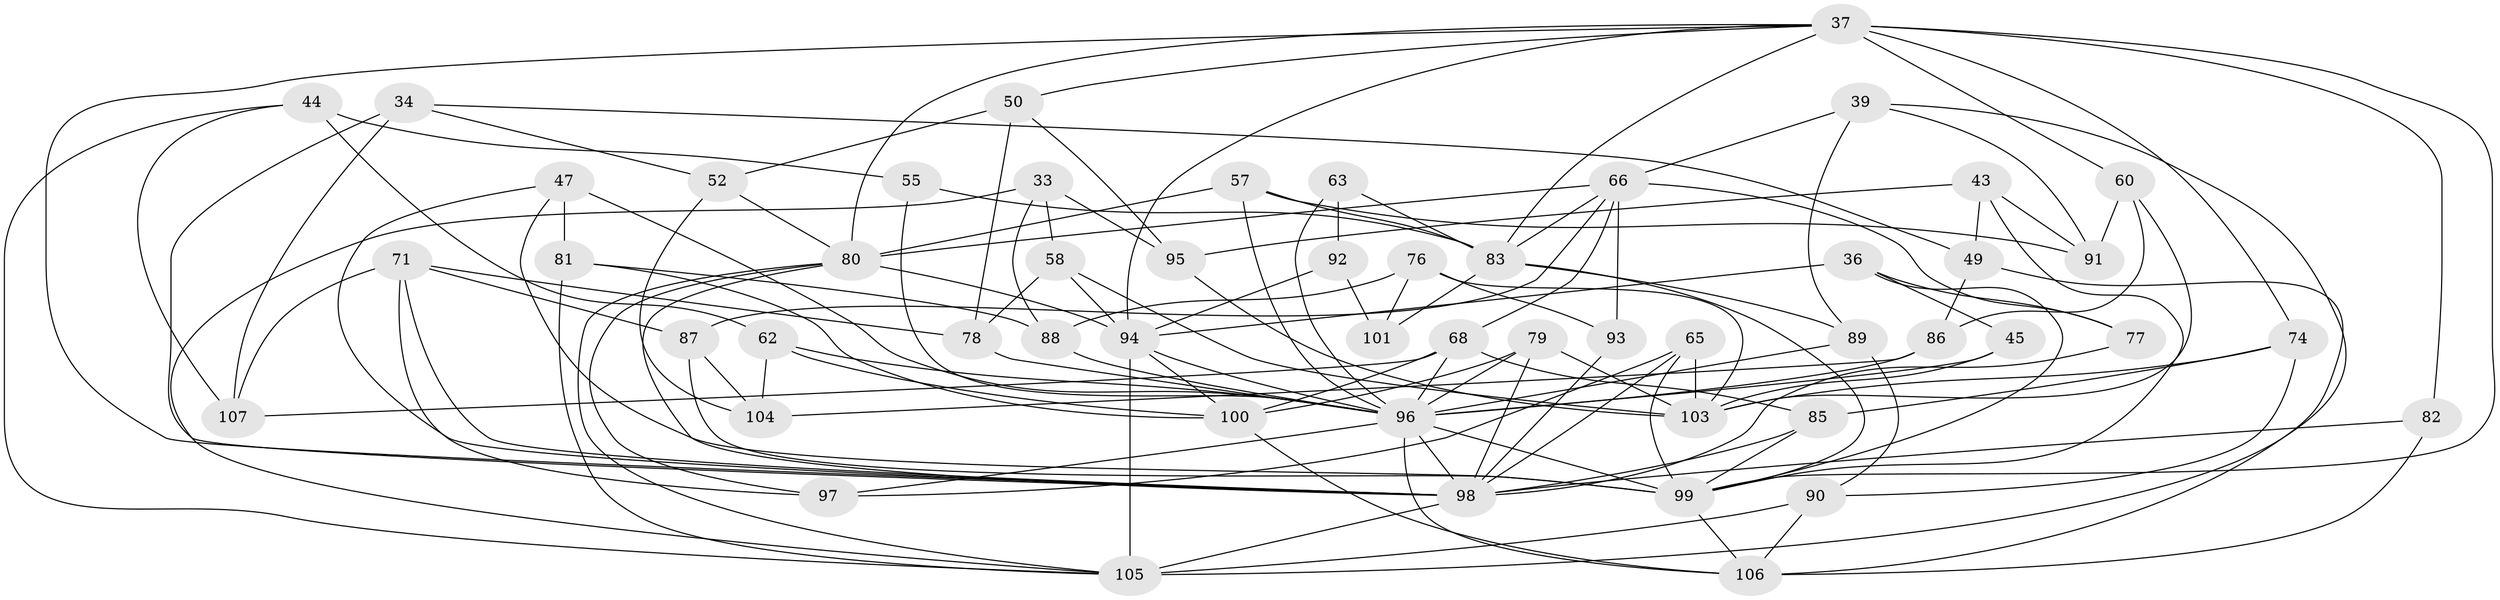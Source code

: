 // original degree distribution, {4: 1.0}
// Generated by graph-tools (version 1.1) at 2025/58/03/09/25 04:58:20]
// undirected, 53 vertices, 133 edges
graph export_dot {
graph [start="1"]
  node [color=gray90,style=filled];
  33;
  34;
  36;
  37 [super="+28"];
  39;
  43;
  44;
  45;
  47;
  49;
  50;
  52;
  55;
  57;
  58;
  60;
  62;
  63;
  65 [super="+14+41"];
  66 [super="+2+5+19"];
  68 [super="+61"];
  71 [super="+23"];
  74;
  76;
  77;
  78;
  79 [super="+69"];
  80 [super="+29+38"];
  81;
  82;
  83 [super="+7+22"];
  85;
  86;
  87 [super="+70"];
  88;
  89;
  90;
  91;
  92 [super="+13"];
  93;
  94 [super="+53"];
  95;
  96 [super="+21+35+42+40+26"];
  97;
  98 [super="+59+72+75"];
  99 [super="+73+84"];
  100 [super="+31"];
  101 [super="+67"];
  103 [super="+51"];
  104;
  105 [super="+3+46+102"];
  106 [super="+64"];
  107;
  33 -- 58;
  33 -- 105;
  33 -- 95;
  33 -- 88;
  34 -- 52;
  34 -- 107;
  34 -- 49;
  34 -- 98;
  36 -- 77;
  36 -- 45;
  36 -- 94;
  36 -- 99;
  37 -- 98;
  37 -- 74;
  37 -- 82;
  37 -- 50;
  37 -- 83;
  37 -- 60;
  37 -- 94;
  37 -- 99 [weight=2];
  37 -- 80;
  39 -- 89;
  39 -- 91;
  39 -- 66;
  39 -- 105;
  43 -- 91;
  43 -- 49;
  43 -- 95;
  43 -- 99;
  44 -- 55;
  44 -- 62;
  44 -- 107;
  44 -- 105;
  45 -- 96 [weight=2];
  45 -- 103;
  47 -- 81;
  47 -- 98;
  47 -- 96;
  47 -- 99;
  49 -- 86;
  49 -- 106;
  50 -- 52;
  50 -- 95;
  50 -- 78;
  52 -- 104;
  52 -- 80;
  55 -- 83;
  55 -- 96 [weight=2];
  57 -- 83;
  57 -- 91;
  57 -- 96;
  57 -- 80;
  58 -- 78;
  58 -- 94;
  58 -- 103;
  60 -- 86;
  60 -- 103;
  60 -- 91;
  62 -- 100;
  62 -- 104;
  62 -- 96;
  63 -- 92 [weight=2];
  63 -- 83;
  63 -- 96;
  65 -- 99 [weight=2];
  65 -- 97;
  65 -- 98 [weight=3];
  65 -- 103 [weight=2];
  66 -- 77 [weight=2];
  66 -- 68;
  66 -- 93 [weight=2];
  66 -- 87 [weight=2];
  66 -- 83;
  66 -- 80;
  68 -- 96 [weight=2];
  68 -- 107;
  68 -- 85;
  68 -- 100;
  71 -- 87;
  71 -- 107;
  71 -- 98 [weight=2];
  71 -- 97;
  71 -- 78;
  74 -- 85;
  74 -- 90;
  74 -- 103;
  76 -- 93;
  76 -- 101;
  76 -- 88;
  76 -- 103;
  77 -- 98;
  78 -- 96;
  79 -- 96 [weight=3];
  79 -- 98 [weight=2];
  79 -- 103 [weight=2];
  79 -- 100;
  80 -- 105;
  80 -- 97;
  80 -- 98;
  80 -- 94;
  81 -- 88;
  81 -- 105;
  81 -- 100;
  82 -- 98;
  82 -- 106 [weight=2];
  83 -- 99;
  83 -- 101 [weight=3];
  83 -- 89;
  85 -- 98;
  85 -- 99;
  86 -- 104;
  86 -- 96;
  87 -- 104;
  87 -- 99 [weight=2];
  88 -- 96;
  89 -- 90;
  89 -- 96;
  90 -- 106;
  90 -- 105;
  92 -- 101 [weight=2];
  92 -- 94 [weight=2];
  93 -- 98;
  94 -- 100;
  94 -- 105 [weight=2];
  94 -- 96;
  95 -- 103;
  96 -- 98;
  96 -- 97;
  96 -- 99 [weight=2];
  96 -- 106 [weight=2];
  98 -- 105 [weight=2];
  99 -- 106;
  100 -- 106;
}
